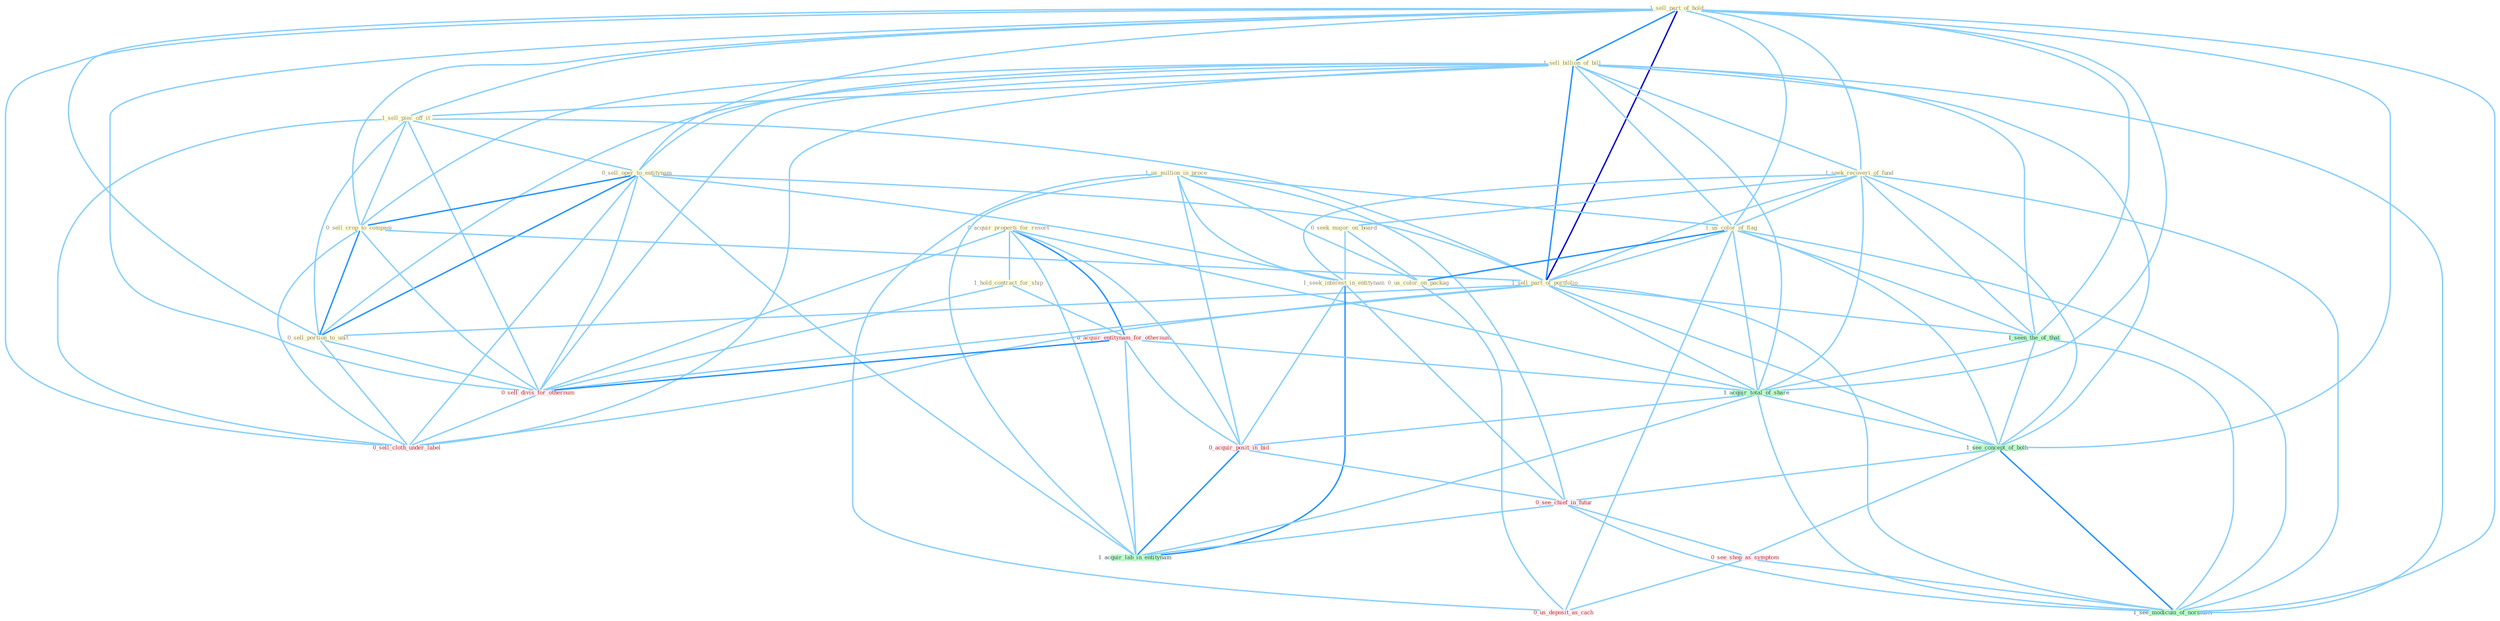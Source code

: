 Graph G{ 
    node
    [shape=polygon,style=filled,width=.5,height=.06,color="#BDFCC9",fixedsize=true,fontsize=4,
    fontcolor="#2f4f4f"];
    {node
    [color="#ffffe0", fontcolor="#8b7d6b"] "0_acquir_properti_for_resort " "1_sell_part_of_hold " "1_sell_billion_of_bill " "1_us_million_in_proce " "1_sell_piec_off_it " "1_seek_recoveri_of_fund " "0_sell_oper_to_entitynam " "0_sell_crop_to_compani " "0_seek_major_on_board " "1_us_color_of_flag " "1_sell_part_of_portfolio " "1_hold_contract_for_ship " "1_seek_interest_in_entitynam " "0_us_color_on_packag " "0_sell_portion_to_unit "}
{node [color="#fff0f5", fontcolor="#b22222"] "0_acquir_entitynam_for_othernum " "0_sell_divis_for_othernum " "0_sell_cloth_under_label " "0_acquir_posit_in_bid " "0_see_chief_in_futur " "0_see_shop_as_symptom " "0_us_deposit_as_cach "}
edge [color="#B0E2FF"];

	"0_acquir_properti_for_resort " -- "1_hold_contract_for_ship " [w="1", color="#87cefa" ];
	"0_acquir_properti_for_resort " -- "0_acquir_entitynam_for_othernum " [w="2", color="#1e90ff" , len=0.8];
	"0_acquir_properti_for_resort " -- "0_sell_divis_for_othernum " [w="1", color="#87cefa" ];
	"0_acquir_properti_for_resort " -- "1_acquir_total_of_share " [w="1", color="#87cefa" ];
	"0_acquir_properti_for_resort " -- "0_acquir_posit_in_bid " [w="1", color="#87cefa" ];
	"0_acquir_properti_for_resort " -- "1_acquir_lab_in_entitynam " [w="1", color="#87cefa" ];
	"1_sell_part_of_hold " -- "1_sell_billion_of_bill " [w="2", color="#1e90ff" , len=0.8];
	"1_sell_part_of_hold " -- "1_sell_piec_off_it " [w="1", color="#87cefa" ];
	"1_sell_part_of_hold " -- "1_seek_recoveri_of_fund " [w="1", color="#87cefa" ];
	"1_sell_part_of_hold " -- "0_sell_oper_to_entitynam " [w="1", color="#87cefa" ];
	"1_sell_part_of_hold " -- "0_sell_crop_to_compani " [w="1", color="#87cefa" ];
	"1_sell_part_of_hold " -- "1_us_color_of_flag " [w="1", color="#87cefa" ];
	"1_sell_part_of_hold " -- "1_sell_part_of_portfolio " [w="3", color="#0000cd" , len=0.6];
	"1_sell_part_of_hold " -- "0_sell_portion_to_unit " [w="1", color="#87cefa" ];
	"1_sell_part_of_hold " -- "1_seen_the_of_that " [w="1", color="#87cefa" ];
	"1_sell_part_of_hold " -- "0_sell_divis_for_othernum " [w="1", color="#87cefa" ];
	"1_sell_part_of_hold " -- "1_acquir_total_of_share " [w="1", color="#87cefa" ];
	"1_sell_part_of_hold " -- "0_sell_cloth_under_label " [w="1", color="#87cefa" ];
	"1_sell_part_of_hold " -- "1_see_concept_of_both " [w="1", color="#87cefa" ];
	"1_sell_part_of_hold " -- "1_see_modicum_of_normalci " [w="1", color="#87cefa" ];
	"1_sell_billion_of_bill " -- "1_sell_piec_off_it " [w="1", color="#87cefa" ];
	"1_sell_billion_of_bill " -- "1_seek_recoveri_of_fund " [w="1", color="#87cefa" ];
	"1_sell_billion_of_bill " -- "0_sell_oper_to_entitynam " [w="1", color="#87cefa" ];
	"1_sell_billion_of_bill " -- "0_sell_crop_to_compani " [w="1", color="#87cefa" ];
	"1_sell_billion_of_bill " -- "1_us_color_of_flag " [w="1", color="#87cefa" ];
	"1_sell_billion_of_bill " -- "1_sell_part_of_portfolio " [w="2", color="#1e90ff" , len=0.8];
	"1_sell_billion_of_bill " -- "0_sell_portion_to_unit " [w="1", color="#87cefa" ];
	"1_sell_billion_of_bill " -- "1_seen_the_of_that " [w="1", color="#87cefa" ];
	"1_sell_billion_of_bill " -- "0_sell_divis_for_othernum " [w="1", color="#87cefa" ];
	"1_sell_billion_of_bill " -- "1_acquir_total_of_share " [w="1", color="#87cefa" ];
	"1_sell_billion_of_bill " -- "0_sell_cloth_under_label " [w="1", color="#87cefa" ];
	"1_sell_billion_of_bill " -- "1_see_concept_of_both " [w="1", color="#87cefa" ];
	"1_sell_billion_of_bill " -- "1_see_modicum_of_normalci " [w="1", color="#87cefa" ];
	"1_us_million_in_proce " -- "1_us_color_of_flag " [w="1", color="#87cefa" ];
	"1_us_million_in_proce " -- "1_seek_interest_in_entitynam " [w="1", color="#87cefa" ];
	"1_us_million_in_proce " -- "0_us_color_on_packag " [w="1", color="#87cefa" ];
	"1_us_million_in_proce " -- "0_acquir_posit_in_bid " [w="1", color="#87cefa" ];
	"1_us_million_in_proce " -- "0_see_chief_in_futur " [w="1", color="#87cefa" ];
	"1_us_million_in_proce " -- "1_acquir_lab_in_entitynam " [w="1", color="#87cefa" ];
	"1_us_million_in_proce " -- "0_us_deposit_as_cach " [w="1", color="#87cefa" ];
	"1_sell_piec_off_it " -- "0_sell_oper_to_entitynam " [w="1", color="#87cefa" ];
	"1_sell_piec_off_it " -- "0_sell_crop_to_compani " [w="1", color="#87cefa" ];
	"1_sell_piec_off_it " -- "1_sell_part_of_portfolio " [w="1", color="#87cefa" ];
	"1_sell_piec_off_it " -- "0_sell_portion_to_unit " [w="1", color="#87cefa" ];
	"1_sell_piec_off_it " -- "0_sell_divis_for_othernum " [w="1", color="#87cefa" ];
	"1_sell_piec_off_it " -- "0_sell_cloth_under_label " [w="1", color="#87cefa" ];
	"1_seek_recoveri_of_fund " -- "0_seek_major_on_board " [w="1", color="#87cefa" ];
	"1_seek_recoveri_of_fund " -- "1_us_color_of_flag " [w="1", color="#87cefa" ];
	"1_seek_recoveri_of_fund " -- "1_sell_part_of_portfolio " [w="1", color="#87cefa" ];
	"1_seek_recoveri_of_fund " -- "1_seek_interest_in_entitynam " [w="1", color="#87cefa" ];
	"1_seek_recoveri_of_fund " -- "1_seen_the_of_that " [w="1", color="#87cefa" ];
	"1_seek_recoveri_of_fund " -- "1_acquir_total_of_share " [w="1", color="#87cefa" ];
	"1_seek_recoveri_of_fund " -- "1_see_concept_of_both " [w="1", color="#87cefa" ];
	"1_seek_recoveri_of_fund " -- "1_see_modicum_of_normalci " [w="1", color="#87cefa" ];
	"0_sell_oper_to_entitynam " -- "0_sell_crop_to_compani " [w="2", color="#1e90ff" , len=0.8];
	"0_sell_oper_to_entitynam " -- "1_sell_part_of_portfolio " [w="1", color="#87cefa" ];
	"0_sell_oper_to_entitynam " -- "1_seek_interest_in_entitynam " [w="1", color="#87cefa" ];
	"0_sell_oper_to_entitynam " -- "0_sell_portion_to_unit " [w="2", color="#1e90ff" , len=0.8];
	"0_sell_oper_to_entitynam " -- "0_sell_divis_for_othernum " [w="1", color="#87cefa" ];
	"0_sell_oper_to_entitynam " -- "0_sell_cloth_under_label " [w="1", color="#87cefa" ];
	"0_sell_oper_to_entitynam " -- "1_acquir_lab_in_entitynam " [w="1", color="#87cefa" ];
	"0_sell_crop_to_compani " -- "1_sell_part_of_portfolio " [w="1", color="#87cefa" ];
	"0_sell_crop_to_compani " -- "0_sell_portion_to_unit " [w="2", color="#1e90ff" , len=0.8];
	"0_sell_crop_to_compani " -- "0_sell_divis_for_othernum " [w="1", color="#87cefa" ];
	"0_sell_crop_to_compani " -- "0_sell_cloth_under_label " [w="1", color="#87cefa" ];
	"0_seek_major_on_board " -- "1_seek_interest_in_entitynam " [w="1", color="#87cefa" ];
	"0_seek_major_on_board " -- "0_us_color_on_packag " [w="1", color="#87cefa" ];
	"1_us_color_of_flag " -- "1_sell_part_of_portfolio " [w="1", color="#87cefa" ];
	"1_us_color_of_flag " -- "0_us_color_on_packag " [w="2", color="#1e90ff" , len=0.8];
	"1_us_color_of_flag " -- "1_seen_the_of_that " [w="1", color="#87cefa" ];
	"1_us_color_of_flag " -- "1_acquir_total_of_share " [w="1", color="#87cefa" ];
	"1_us_color_of_flag " -- "1_see_concept_of_both " [w="1", color="#87cefa" ];
	"1_us_color_of_flag " -- "0_us_deposit_as_cach " [w="1", color="#87cefa" ];
	"1_us_color_of_flag " -- "1_see_modicum_of_normalci " [w="1", color="#87cefa" ];
	"1_sell_part_of_portfolio " -- "0_sell_portion_to_unit " [w="1", color="#87cefa" ];
	"1_sell_part_of_portfolio " -- "1_seen_the_of_that " [w="1", color="#87cefa" ];
	"1_sell_part_of_portfolio " -- "0_sell_divis_for_othernum " [w="1", color="#87cefa" ];
	"1_sell_part_of_portfolio " -- "1_acquir_total_of_share " [w="1", color="#87cefa" ];
	"1_sell_part_of_portfolio " -- "0_sell_cloth_under_label " [w="1", color="#87cefa" ];
	"1_sell_part_of_portfolio " -- "1_see_concept_of_both " [w="1", color="#87cefa" ];
	"1_sell_part_of_portfolio " -- "1_see_modicum_of_normalci " [w="1", color="#87cefa" ];
	"1_hold_contract_for_ship " -- "0_acquir_entitynam_for_othernum " [w="1", color="#87cefa" ];
	"1_hold_contract_for_ship " -- "0_sell_divis_for_othernum " [w="1", color="#87cefa" ];
	"1_seek_interest_in_entitynam " -- "0_acquir_posit_in_bid " [w="1", color="#87cefa" ];
	"1_seek_interest_in_entitynam " -- "0_see_chief_in_futur " [w="1", color="#87cefa" ];
	"1_seek_interest_in_entitynam " -- "1_acquir_lab_in_entitynam " [w="2", color="#1e90ff" , len=0.8];
	"0_us_color_on_packag " -- "0_us_deposit_as_cach " [w="1", color="#87cefa" ];
	"0_sell_portion_to_unit " -- "0_sell_divis_for_othernum " [w="1", color="#87cefa" ];
	"0_sell_portion_to_unit " -- "0_sell_cloth_under_label " [w="1", color="#87cefa" ];
	"0_acquir_entitynam_for_othernum " -- "0_sell_divis_for_othernum " [w="2", color="#1e90ff" , len=0.8];
	"0_acquir_entitynam_for_othernum " -- "1_acquir_total_of_share " [w="1", color="#87cefa" ];
	"0_acquir_entitynam_for_othernum " -- "0_acquir_posit_in_bid " [w="1", color="#87cefa" ];
	"0_acquir_entitynam_for_othernum " -- "1_acquir_lab_in_entitynam " [w="1", color="#87cefa" ];
	"1_seen_the_of_that " -- "1_acquir_total_of_share " [w="1", color="#87cefa" ];
	"1_seen_the_of_that " -- "1_see_concept_of_both " [w="1", color="#87cefa" ];
	"1_seen_the_of_that " -- "1_see_modicum_of_normalci " [w="1", color="#87cefa" ];
	"0_sell_divis_for_othernum " -- "0_sell_cloth_under_label " [w="1", color="#87cefa" ];
	"1_acquir_total_of_share " -- "0_acquir_posit_in_bid " [w="1", color="#87cefa" ];
	"1_acquir_total_of_share " -- "1_see_concept_of_both " [w="1", color="#87cefa" ];
	"1_acquir_total_of_share " -- "1_acquir_lab_in_entitynam " [w="1", color="#87cefa" ];
	"1_acquir_total_of_share " -- "1_see_modicum_of_normalci " [w="1", color="#87cefa" ];
	"0_acquir_posit_in_bid " -- "0_see_chief_in_futur " [w="1", color="#87cefa" ];
	"0_acquir_posit_in_bid " -- "1_acquir_lab_in_entitynam " [w="2", color="#1e90ff" , len=0.8];
	"1_see_concept_of_both " -- "0_see_chief_in_futur " [w="1", color="#87cefa" ];
	"1_see_concept_of_both " -- "0_see_shop_as_symptom " [w="1", color="#87cefa" ];
	"1_see_concept_of_both " -- "1_see_modicum_of_normalci " [w="2", color="#1e90ff" , len=0.8];
	"0_see_chief_in_futur " -- "0_see_shop_as_symptom " [w="1", color="#87cefa" ];
	"0_see_chief_in_futur " -- "1_acquir_lab_in_entitynam " [w="1", color="#87cefa" ];
	"0_see_chief_in_futur " -- "1_see_modicum_of_normalci " [w="1", color="#87cefa" ];
	"0_see_shop_as_symptom " -- "0_us_deposit_as_cach " [w="1", color="#87cefa" ];
	"0_see_shop_as_symptom " -- "1_see_modicum_of_normalci " [w="1", color="#87cefa" ];
}